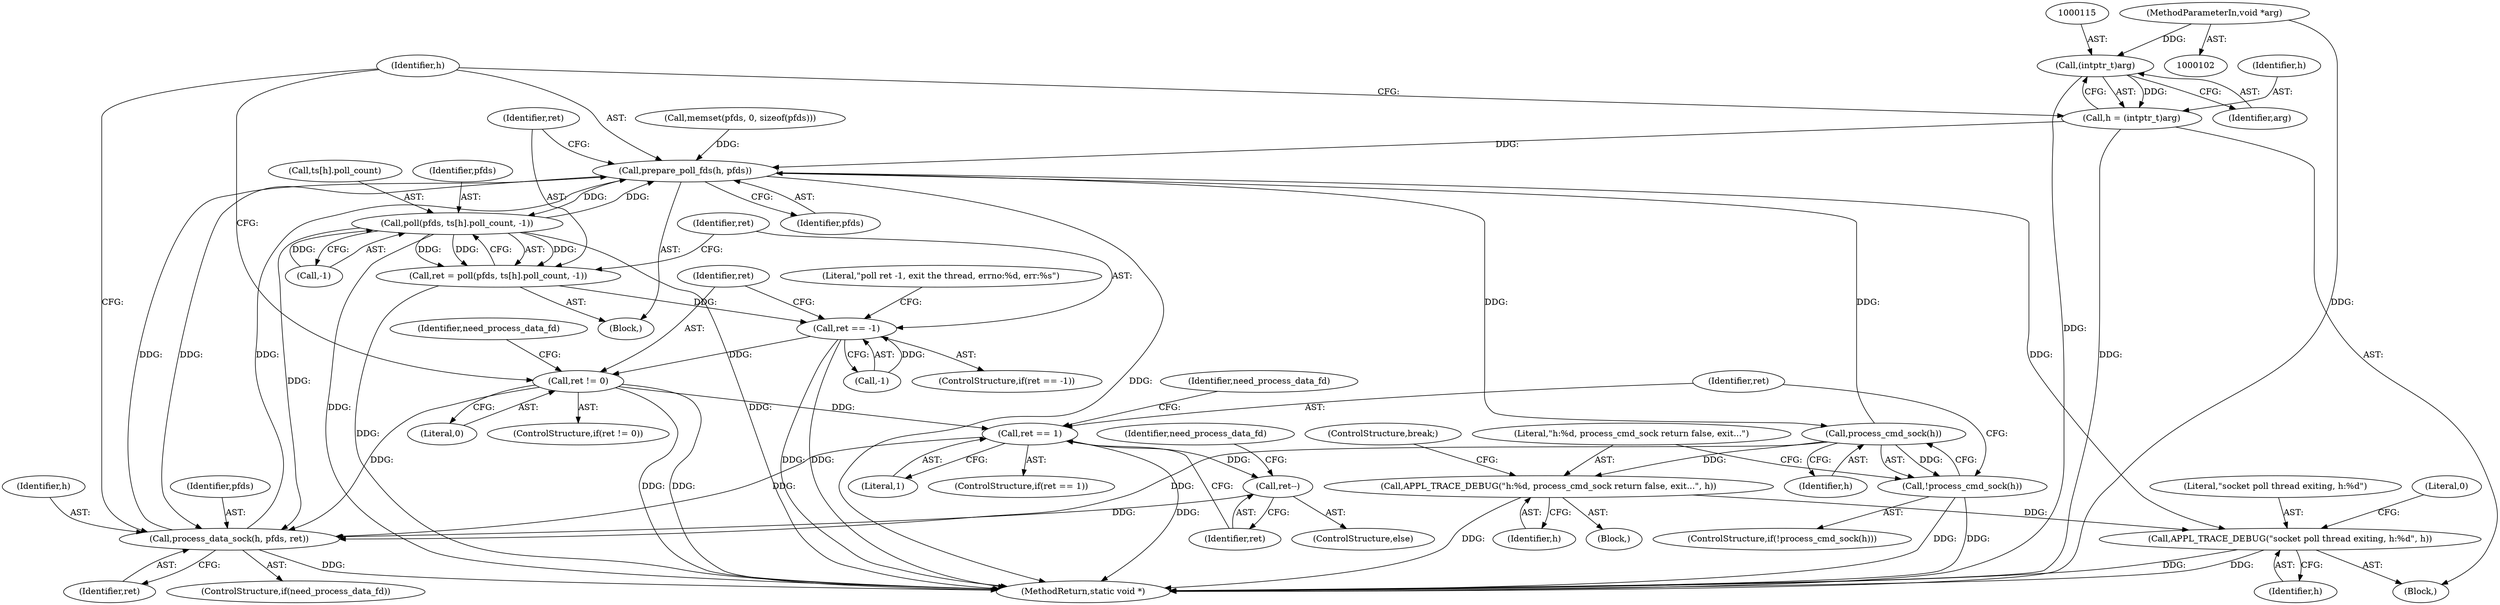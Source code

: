 digraph "1_Android_472271b153c5dc53c28beac55480a8d8434b2d5c_44@pointer" {
"1000114" [label="(Call,(intptr_t)arg)"];
"1000103" [label="(MethodParameterIn,void *arg)"];
"1000112" [label="(Call,h = (intptr_t)arg)"];
"1000119" [label="(Call,prepare_poll_fds(h, pfds))"];
"1000125" [label="(Call,poll(pfds, ts[h].poll_count, -1))"];
"1000123" [label="(Call,ret = poll(pfds, ts[h].poll_count, -1))"];
"1000135" [label="(Call,ret == -1)"];
"1000147" [label="(Call,ret != 0)"];
"1000184" [label="(Call,ret == 1)"];
"1000191" [label="(Call,ret--)"];
"1000195" [label="(Call,process_data_sock(h, pfds, ret))"];
"1000176" [label="(Call,process_cmd_sock(h))"];
"1000175" [label="(Call,!process_cmd_sock(h))"];
"1000179" [label="(Call,APPL_TRACE_DEBUG(\"h:%d, process_cmd_sock return false, exit...\", h))"];
"1000209" [label="(Call,APPL_TRACE_DEBUG(\"socket poll thread exiting, h:%d\", h))"];
"1000197" [label="(Identifier,pfds)"];
"1000182" [label="(ControlStructure,break;)"];
"1000188" [label="(Identifier,need_process_data_fd)"];
"1000126" [label="(Identifier,pfds)"];
"1000198" [label="(Identifier,ret)"];
"1000175" [label="(Call,!process_cmd_sock(h))"];
"1000196" [label="(Identifier,h)"];
"1000186" [label="(Literal,1)"];
"1000191" [label="(Call,ret--)"];
"1000177" [label="(Identifier,h)"];
"1000137" [label="(Call,-1)"];
"1000194" [label="(Identifier,need_process_data_fd)"];
"1000180" [label="(Literal,\"h:%d, process_cmd_sock return false, exit...\")"];
"1000104" [label="(Block,)"];
"1000141" [label="(Literal,\"poll ret -1, exit the thread, errno:%d, err:%s\")"];
"1000213" [label="(Literal,0)"];
"1000181" [label="(Identifier,h)"];
"1000210" [label="(Literal,\"socket poll thread exiting, h:%d\")"];
"1000113" [label="(Identifier,h)"];
"1000120" [label="(Identifier,h)"];
"1000184" [label="(Call,ret == 1)"];
"1000190" [label="(ControlStructure,else)"];
"1000119" [label="(Call,prepare_poll_fds(h, pfds))"];
"1000118" [label="(Block,)"];
"1000136" [label="(Identifier,ret)"];
"1000148" [label="(Identifier,ret)"];
"1000214" [label="(MethodReturn,static void *)"];
"1000135" [label="(Call,ret == -1)"];
"1000147" [label="(Call,ret != 0)"];
"1000146" [label="(ControlStructure,if(ret != 0))"];
"1000124" [label="(Identifier,ret)"];
"1000183" [label="(ControlStructure,if(ret == 1))"];
"1000153" [label="(Identifier,need_process_data_fd)"];
"1000178" [label="(Block,)"];
"1000211" [label="(Identifier,h)"];
"1000125" [label="(Call,poll(pfds, ts[h].poll_count, -1))"];
"1000127" [label="(Call,ts[h].poll_count)"];
"1000112" [label="(Call,h = (intptr_t)arg)"];
"1000103" [label="(MethodParameterIn,void *arg)"];
"1000106" [label="(Call,memset(pfds, 0, sizeof(pfds)))"];
"1000149" [label="(Literal,0)"];
"1000116" [label="(Identifier,arg)"];
"1000195" [label="(Call,process_data_sock(h, pfds, ret))"];
"1000179" [label="(Call,APPL_TRACE_DEBUG(\"h:%d, process_cmd_sock return false, exit...\", h))"];
"1000176" [label="(Call,process_cmd_sock(h))"];
"1000134" [label="(ControlStructure,if(ret == -1))"];
"1000192" [label="(Identifier,ret)"];
"1000114" [label="(Call,(intptr_t)arg)"];
"1000132" [label="(Call,-1)"];
"1000174" [label="(ControlStructure,if(!process_cmd_sock(h)))"];
"1000209" [label="(Call,APPL_TRACE_DEBUG(\"socket poll thread exiting, h:%d\", h))"];
"1000185" [label="(Identifier,ret)"];
"1000193" [label="(ControlStructure,if(need_process_data_fd))"];
"1000121" [label="(Identifier,pfds)"];
"1000123" [label="(Call,ret = poll(pfds, ts[h].poll_count, -1))"];
"1000114" -> "1000112"  [label="AST: "];
"1000114" -> "1000116"  [label="CFG: "];
"1000115" -> "1000114"  [label="AST: "];
"1000116" -> "1000114"  [label="AST: "];
"1000112" -> "1000114"  [label="CFG: "];
"1000114" -> "1000214"  [label="DDG: "];
"1000114" -> "1000112"  [label="DDG: "];
"1000103" -> "1000114"  [label="DDG: "];
"1000103" -> "1000102"  [label="AST: "];
"1000103" -> "1000214"  [label="DDG: "];
"1000112" -> "1000104"  [label="AST: "];
"1000113" -> "1000112"  [label="AST: "];
"1000120" -> "1000112"  [label="CFG: "];
"1000112" -> "1000214"  [label="DDG: "];
"1000112" -> "1000119"  [label="DDG: "];
"1000119" -> "1000118"  [label="AST: "];
"1000119" -> "1000121"  [label="CFG: "];
"1000120" -> "1000119"  [label="AST: "];
"1000121" -> "1000119"  [label="AST: "];
"1000124" -> "1000119"  [label="CFG: "];
"1000119" -> "1000214"  [label="DDG: "];
"1000176" -> "1000119"  [label="DDG: "];
"1000195" -> "1000119"  [label="DDG: "];
"1000195" -> "1000119"  [label="DDG: "];
"1000125" -> "1000119"  [label="DDG: "];
"1000106" -> "1000119"  [label="DDG: "];
"1000119" -> "1000125"  [label="DDG: "];
"1000119" -> "1000176"  [label="DDG: "];
"1000119" -> "1000195"  [label="DDG: "];
"1000119" -> "1000209"  [label="DDG: "];
"1000125" -> "1000123"  [label="AST: "];
"1000125" -> "1000132"  [label="CFG: "];
"1000126" -> "1000125"  [label="AST: "];
"1000127" -> "1000125"  [label="AST: "];
"1000132" -> "1000125"  [label="AST: "];
"1000123" -> "1000125"  [label="CFG: "];
"1000125" -> "1000214"  [label="DDG: "];
"1000125" -> "1000214"  [label="DDG: "];
"1000125" -> "1000123"  [label="DDG: "];
"1000125" -> "1000123"  [label="DDG: "];
"1000125" -> "1000123"  [label="DDG: "];
"1000132" -> "1000125"  [label="DDG: "];
"1000125" -> "1000195"  [label="DDG: "];
"1000123" -> "1000118"  [label="AST: "];
"1000124" -> "1000123"  [label="AST: "];
"1000136" -> "1000123"  [label="CFG: "];
"1000123" -> "1000214"  [label="DDG: "];
"1000123" -> "1000135"  [label="DDG: "];
"1000135" -> "1000134"  [label="AST: "];
"1000135" -> "1000137"  [label="CFG: "];
"1000136" -> "1000135"  [label="AST: "];
"1000137" -> "1000135"  [label="AST: "];
"1000141" -> "1000135"  [label="CFG: "];
"1000148" -> "1000135"  [label="CFG: "];
"1000135" -> "1000214"  [label="DDG: "];
"1000135" -> "1000214"  [label="DDG: "];
"1000137" -> "1000135"  [label="DDG: "];
"1000135" -> "1000147"  [label="DDG: "];
"1000147" -> "1000146"  [label="AST: "];
"1000147" -> "1000149"  [label="CFG: "];
"1000148" -> "1000147"  [label="AST: "];
"1000149" -> "1000147"  [label="AST: "];
"1000120" -> "1000147"  [label="CFG: "];
"1000153" -> "1000147"  [label="CFG: "];
"1000147" -> "1000214"  [label="DDG: "];
"1000147" -> "1000214"  [label="DDG: "];
"1000147" -> "1000184"  [label="DDG: "];
"1000147" -> "1000195"  [label="DDG: "];
"1000184" -> "1000183"  [label="AST: "];
"1000184" -> "1000186"  [label="CFG: "];
"1000185" -> "1000184"  [label="AST: "];
"1000186" -> "1000184"  [label="AST: "];
"1000188" -> "1000184"  [label="CFG: "];
"1000192" -> "1000184"  [label="CFG: "];
"1000184" -> "1000214"  [label="DDG: "];
"1000184" -> "1000191"  [label="DDG: "];
"1000184" -> "1000195"  [label="DDG: "];
"1000191" -> "1000190"  [label="AST: "];
"1000191" -> "1000192"  [label="CFG: "];
"1000192" -> "1000191"  [label="AST: "];
"1000194" -> "1000191"  [label="CFG: "];
"1000191" -> "1000195"  [label="DDG: "];
"1000195" -> "1000193"  [label="AST: "];
"1000195" -> "1000198"  [label="CFG: "];
"1000196" -> "1000195"  [label="AST: "];
"1000197" -> "1000195"  [label="AST: "];
"1000198" -> "1000195"  [label="AST: "];
"1000120" -> "1000195"  [label="CFG: "];
"1000195" -> "1000214"  [label="DDG: "];
"1000176" -> "1000195"  [label="DDG: "];
"1000176" -> "1000175"  [label="AST: "];
"1000176" -> "1000177"  [label="CFG: "];
"1000177" -> "1000176"  [label="AST: "];
"1000175" -> "1000176"  [label="CFG: "];
"1000176" -> "1000175"  [label="DDG: "];
"1000176" -> "1000179"  [label="DDG: "];
"1000175" -> "1000174"  [label="AST: "];
"1000180" -> "1000175"  [label="CFG: "];
"1000185" -> "1000175"  [label="CFG: "];
"1000175" -> "1000214"  [label="DDG: "];
"1000175" -> "1000214"  [label="DDG: "];
"1000179" -> "1000178"  [label="AST: "];
"1000179" -> "1000181"  [label="CFG: "];
"1000180" -> "1000179"  [label="AST: "];
"1000181" -> "1000179"  [label="AST: "];
"1000182" -> "1000179"  [label="CFG: "];
"1000179" -> "1000214"  [label="DDG: "];
"1000179" -> "1000209"  [label="DDG: "];
"1000209" -> "1000104"  [label="AST: "];
"1000209" -> "1000211"  [label="CFG: "];
"1000210" -> "1000209"  [label="AST: "];
"1000211" -> "1000209"  [label="AST: "];
"1000213" -> "1000209"  [label="CFG: "];
"1000209" -> "1000214"  [label="DDG: "];
"1000209" -> "1000214"  [label="DDG: "];
}

